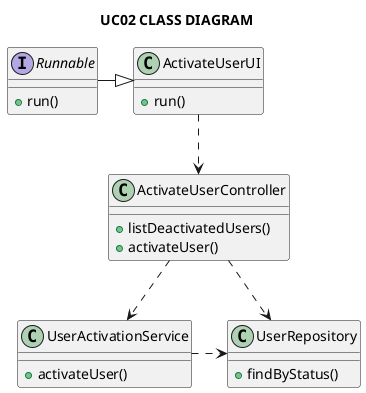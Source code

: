 @startuml

title UC02 CLASS DIAGRAM

interface Runnable {
    +run()
}

class ActivateUserUI {
    + run()
}

class ActivateUserController {
    + listDeactivatedUsers()
    + activateUser()
}

class UserActivationService {
    + activateUser()
}

class UserRepository {
    + findByStatus()
}

Runnable -|> ActivateUserUI
ActivateUserUI ..> ActivateUserController
ActivateUserController ..> UserRepository
ActivateUserController ..> UserActivationService
UserActivationService .> UserRepository

@enduml